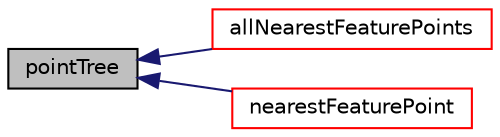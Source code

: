 digraph "pointTree"
{
  bgcolor="transparent";
  edge [fontname="Helvetica",fontsize="10",labelfontname="Helvetica",labelfontsize="10"];
  node [fontname="Helvetica",fontsize="10",shape=record];
  rankdir="LR";
  Node1 [label="pointTree",height=0.2,width=0.4,color="black", fillcolor="grey75", style="filled", fontcolor="black"];
  Node1 -> Node2 [dir="back",color="midnightblue",fontsize="10",style="solid",fontname="Helvetica"];
  Node2 [label="allNearestFeaturePoints",height=0.2,width=0.4,color="red",URL="$a00711.html#a436713ecf8a2f1714e69237c0b84e920",tooltip="Find all the feature points within searchDistSqr of sample. "];
  Node1 -> Node3 [dir="back",color="midnightblue",fontsize="10",style="solid",fontname="Helvetica"];
  Node3 [label="nearestFeaturePoint",height=0.2,width=0.4,color="red",URL="$a00711.html#a6e75108899a5c1ef0fc36576f071c170",tooltip="Find nearest surface edge for the sample point. "];
}
